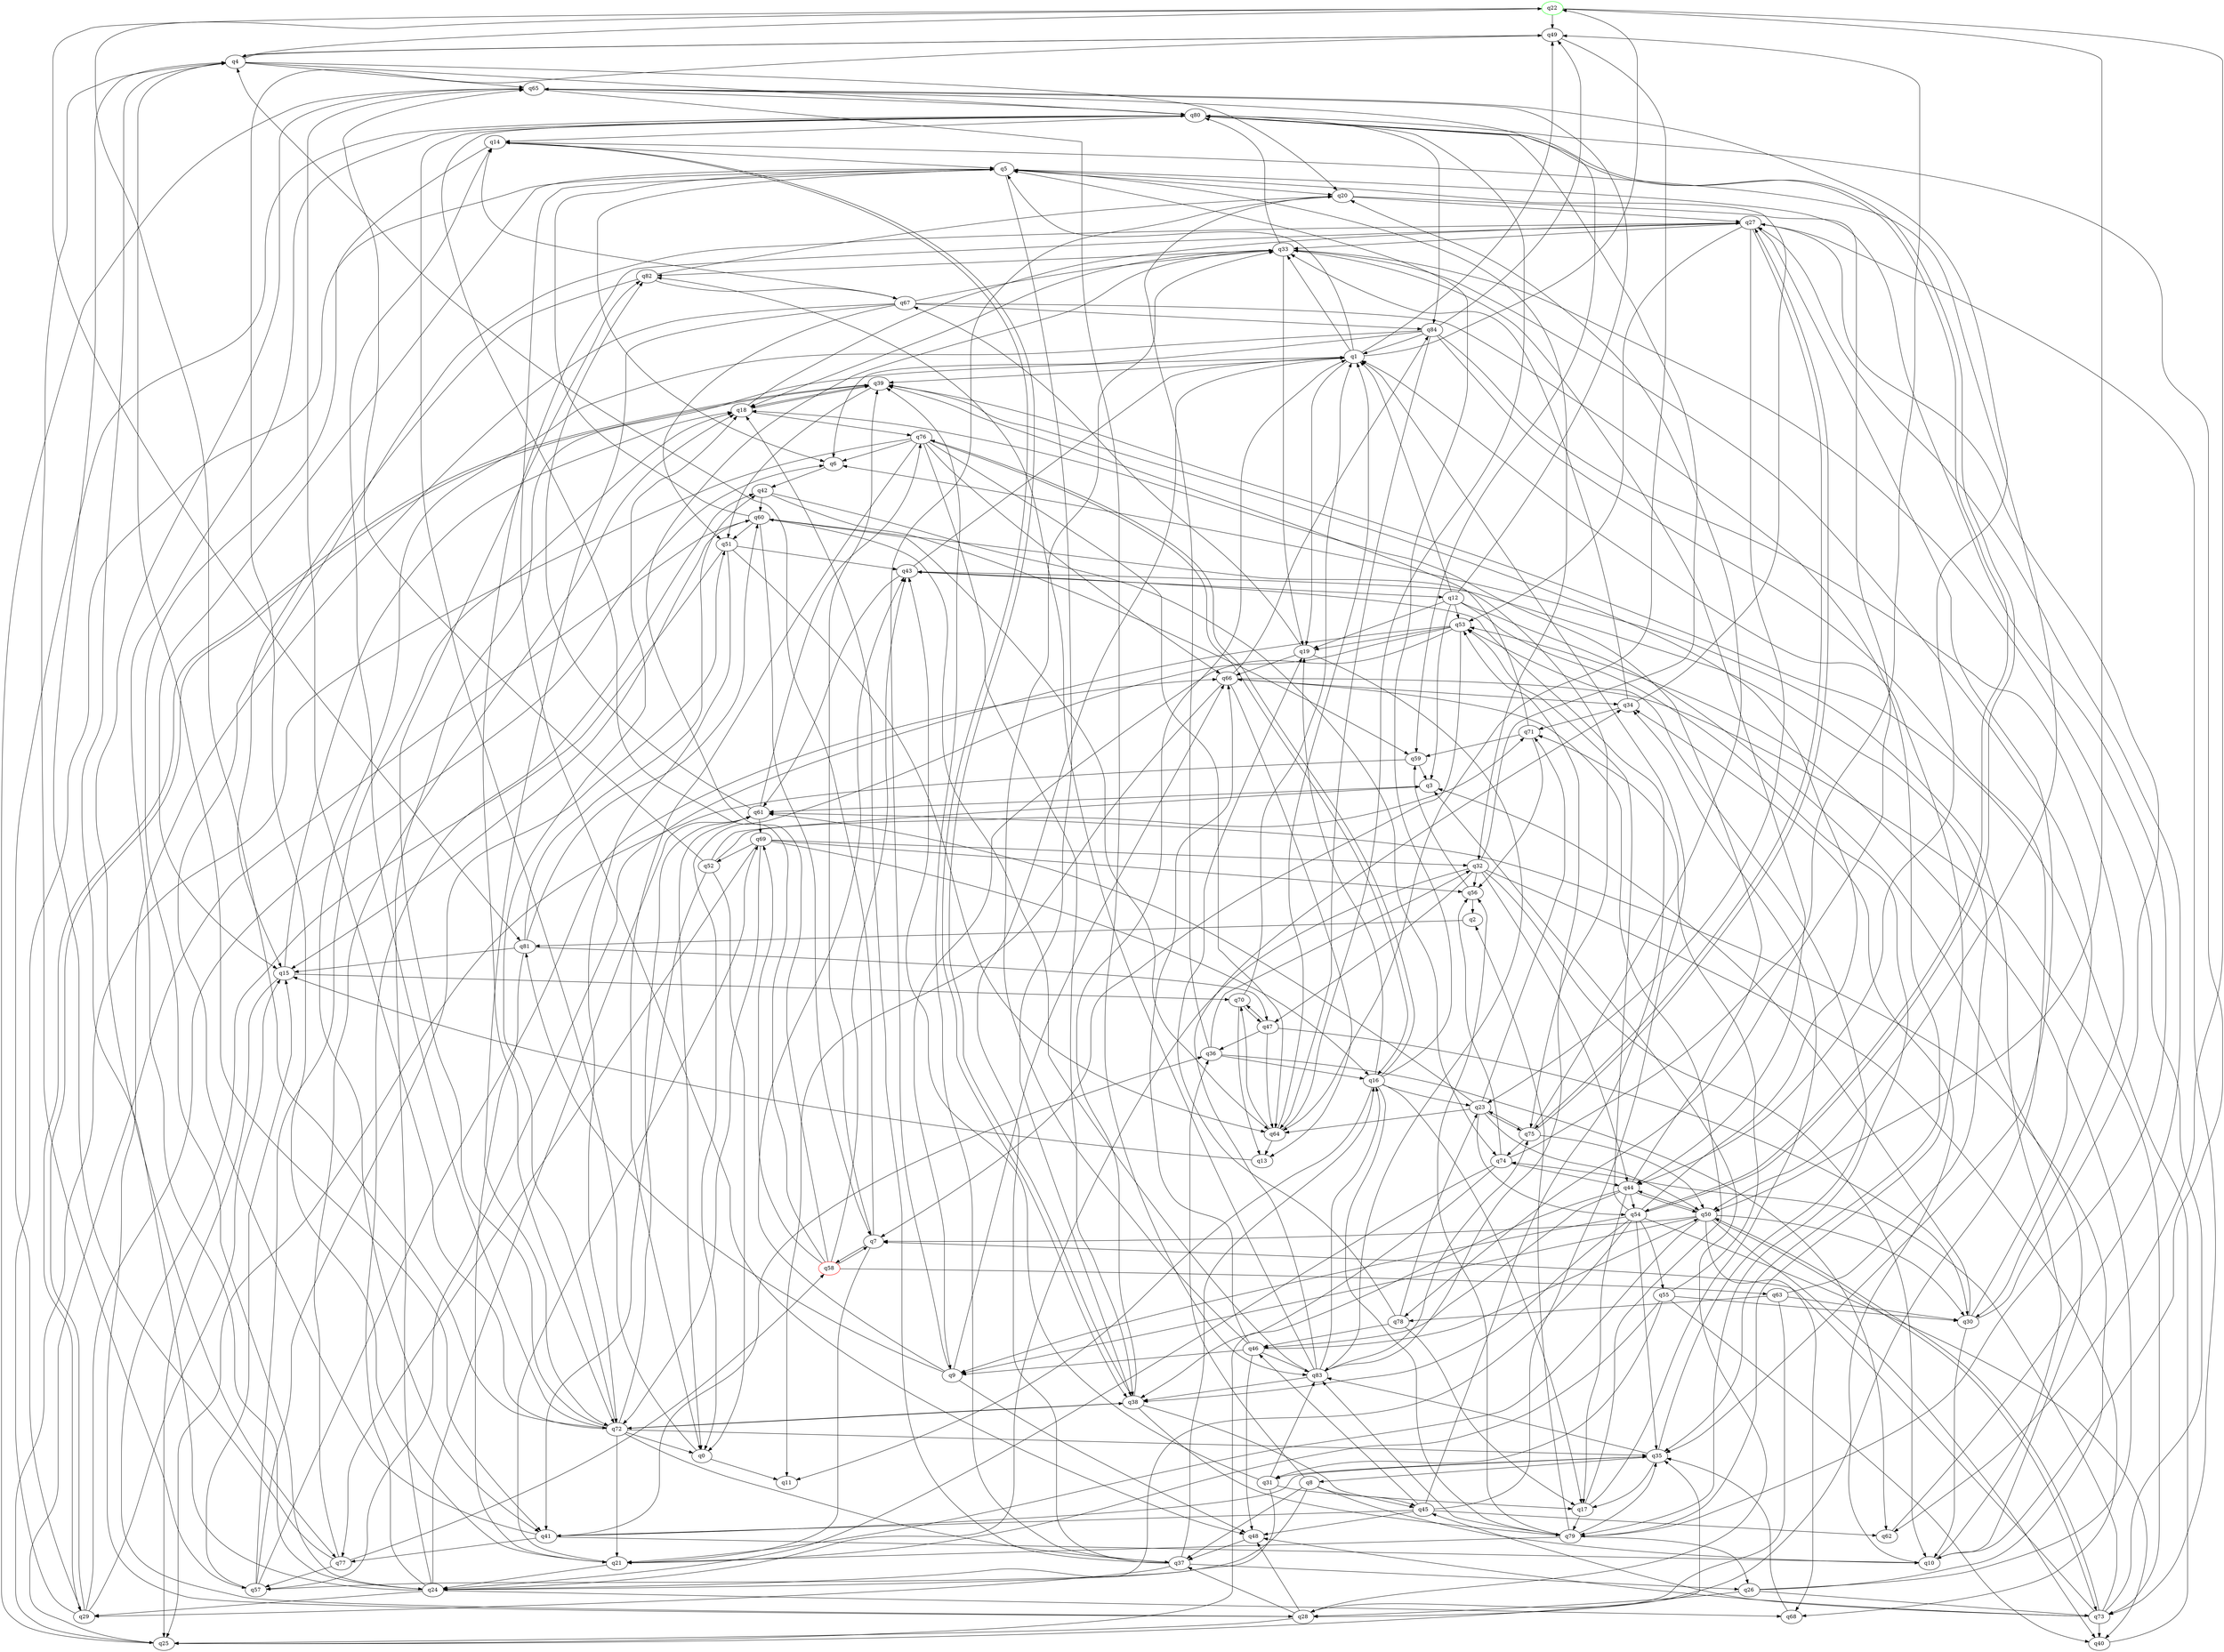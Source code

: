 digraph A{
q22 [initial=1,color=green];
q58 [final=1,color=red];
q0 -> q11;
q0 -> q80;
q1 -> q5;
q1 -> q19;
q1 -> q22;
q1 -> q33;
q1 -> q39;
q1 -> q49;
q2 -> q81;
q3 -> q61;
q4 -> q20;
q4 -> q22;
q4 -> q41;
q4 -> q49;
q4 -> q57;
q4 -> q65;
q4 -> q80;
q5 -> q6;
q5 -> q15;
q5 -> q20;
q5 -> q32;
q5 -> q38;
q5 -> q48;
q5 -> q79;
q6 -> q42;
q7 -> q4;
q7 -> q21;
q7 -> q39;
q7 -> q58;
q8 -> q10;
q8 -> q36;
q8 -> q37;
q8 -> q45;
q8 -> q57;
q9 -> q20;
q9 -> q43;
q9 -> q48;
q9 -> q66;
q9 -> q81;
q10 -> q6;
q10 -> q34;
q10 -> q80;
q12 -> q1;
q12 -> q3;
q12 -> q10;
q12 -> q19;
q12 -> q53;
q12 -> q65;
q12 -> q79;
q13 -> q15;
q14 -> q5;
q14 -> q24;
q14 -> q38;
q14 -> q50;
q15 -> q18;
q15 -> q25;
q15 -> q70;
q16 -> q5;
q16 -> q11;
q16 -> q17;
q16 -> q19;
q16 -> q23;
q16 -> q76;
q16 -> q79;
q17 -> q34;
q17 -> q66;
q17 -> q79;
q18 -> q27;
q18 -> q39;
q18 -> q76;
q19 -> q66;
q19 -> q67;
q19 -> q83;
q20 -> q27;
q20 -> q78;
q21 -> q24;
q21 -> q69;
q22 -> q49;
q22 -> q50;
q22 -> q62;
q22 -> q72;
q22 -> q81;
q23 -> q50;
q23 -> q54;
q23 -> q61;
q23 -> q64;
q23 -> q71;
q23 -> q75;
q24 -> q1;
q24 -> q4;
q24 -> q29;
q24 -> q42;
q24 -> q61;
q24 -> q68;
q25 -> q35;
q25 -> q60;
q25 -> q65;
q26 -> q28;
q26 -> q53;
q26 -> q61;
q26 -> q73;
q27 -> q23;
q27 -> q33;
q27 -> q35;
q27 -> q53;
q27 -> q72;
q27 -> q73;
q27 -> q75;
q28 -> q3;
q28 -> q25;
q28 -> q37;
q28 -> q48;
q29 -> q5;
q29 -> q6;
q29 -> q15;
q29 -> q39;
q29 -> q80;
q30 -> q3;
q30 -> q10;
q30 -> q27;
q30 -> q33;
q31 -> q17;
q31 -> q24;
q31 -> q43;
q31 -> q83;
q32 -> q10;
q32 -> q24;
q32 -> q44;
q32 -> q47;
q32 -> q56;
q32 -> q68;
q32 -> q80;
q33 -> q18;
q33 -> q19;
q33 -> q44;
q33 -> q80;
q33 -> q82;
q34 -> q5;
q34 -> q33;
q34 -> q71;
q35 -> q8;
q35 -> q17;
q35 -> q31;
q35 -> q53;
q35 -> q83;
q36 -> q16;
q36 -> q20;
q36 -> q32;
q36 -> q62;
q37 -> q1;
q37 -> q16;
q37 -> q18;
q37 -> q26;
q37 -> q29;
q37 -> q39;
q38 -> q1;
q38 -> q14;
q38 -> q45;
q38 -> q72;
q38 -> q79;
q39 -> q18;
q39 -> q29;
q39 -> q51;
q40 -> q39;
q41 -> q10;
q41 -> q27;
q41 -> q35;
q41 -> q36;
q41 -> q77;
q42 -> q59;
q42 -> q60;
q42 -> q74;
q43 -> q1;
q43 -> q12;
q43 -> q61;
q44 -> q17;
q44 -> q18;
q44 -> q25;
q44 -> q46;
q44 -> q50;
q44 -> q54;
q45 -> q1;
q45 -> q41;
q45 -> q43;
q45 -> q46;
q45 -> q48;
q45 -> q62;
q46 -> q9;
q46 -> q33;
q46 -> q48;
q46 -> q50;
q46 -> q66;
q46 -> q83;
q47 -> q30;
q47 -> q36;
q47 -> q64;
q47 -> q70;
q48 -> q37;
q49 -> q4;
q49 -> q21;
q49 -> q64;
q50 -> q7;
q50 -> q9;
q50 -> q21;
q50 -> q30;
q50 -> q40;
q50 -> q44;
q50 -> q68;
q50 -> q73;
q51 -> q28;
q51 -> q43;
q51 -> q64;
q51 -> q72;
q52 -> q0;
q52 -> q3;
q52 -> q41;
q52 -> q65;
q52 -> q71;
q53 -> q0;
q53 -> q7;
q53 -> q9;
q53 -> q19;
q53 -> q57;
q54 -> q9;
q54 -> q24;
q54 -> q35;
q54 -> q38;
q54 -> q39;
q54 -> q40;
q54 -> q53;
q54 -> q55;
q54 -> q80;
q55 -> q21;
q55 -> q30;
q55 -> q31;
q55 -> q40;
q55 -> q71;
q56 -> q2;
q56 -> q59;
q57 -> q15;
q57 -> q18;
q57 -> q51;
q57 -> q66;
q58 -> q7;
q58 -> q33;
q58 -> q43;
q58 -> q63;
q58 -> q69;
q58 -> q80;
q59 -> q3;
q59 -> q25;
q60 -> q5;
q60 -> q7;
q60 -> q15;
q60 -> q51;
q60 -> q64;
q60 -> q75;
q61 -> q0;
q61 -> q69;
q61 -> q76;
q61 -> q82;
q62 -> q27;
q63 -> q28;
q63 -> q30;
q63 -> q43;
q63 -> q78;
q64 -> q1;
q64 -> q13;
q64 -> q70;
q64 -> q80;
q65 -> q44;
q65 -> q59;
q65 -> q77;
q65 -> q80;
q65 -> q83;
q66 -> q11;
q66 -> q13;
q66 -> q34;
q66 -> q73;
q66 -> q84;
q67 -> q14;
q67 -> q28;
q67 -> q33;
q67 -> q35;
q67 -> q51;
q67 -> q72;
q67 -> q84;
q68 -> q35;
q69 -> q16;
q69 -> q32;
q69 -> q52;
q69 -> q56;
q69 -> q72;
q69 -> q77;
q70 -> q1;
q70 -> q13;
q70 -> q47;
q71 -> q39;
q71 -> q56;
q71 -> q59;
q72 -> q0;
q72 -> q14;
q72 -> q18;
q72 -> q21;
q72 -> q35;
q72 -> q37;
q72 -> q38;
q72 -> q61;
q72 -> q65;
q72 -> q82;
q73 -> q7;
q73 -> q33;
q73 -> q40;
q73 -> q45;
q73 -> q48;
q73 -> q50;
q73 -> q74;
q74 -> q24;
q74 -> q38;
q74 -> q44;
q74 -> q49;
q74 -> q56;
q75 -> q20;
q75 -> q23;
q75 -> q27;
q75 -> q50;
q75 -> q74;
q76 -> q0;
q76 -> q6;
q76 -> q16;
q76 -> q25;
q76 -> q38;
q76 -> q64;
q76 -> q66;
q77 -> q4;
q77 -> q18;
q77 -> q57;
q77 -> q58;
q78 -> q17;
q78 -> q19;
q78 -> q23;
q78 -> q46;
q79 -> q1;
q79 -> q2;
q79 -> q21;
q79 -> q26;
q79 -> q35;
q79 -> q56;
q79 -> q83;
q80 -> q14;
q80 -> q24;
q80 -> q54;
q80 -> q84;
q81 -> q15;
q81 -> q21;
q81 -> q42;
q81 -> q47;
q81 -> q60;
q82 -> q15;
q82 -> q20;
q82 -> q67;
q83 -> q16;
q83 -> q34;
q83 -> q38;
q83 -> q53;
q83 -> q60;
q83 -> q75;
q83 -> q82;
q84 -> q1;
q84 -> q6;
q84 -> q28;
q84 -> q30;
q84 -> q41;
q84 -> q49;
q84 -> q64;
}